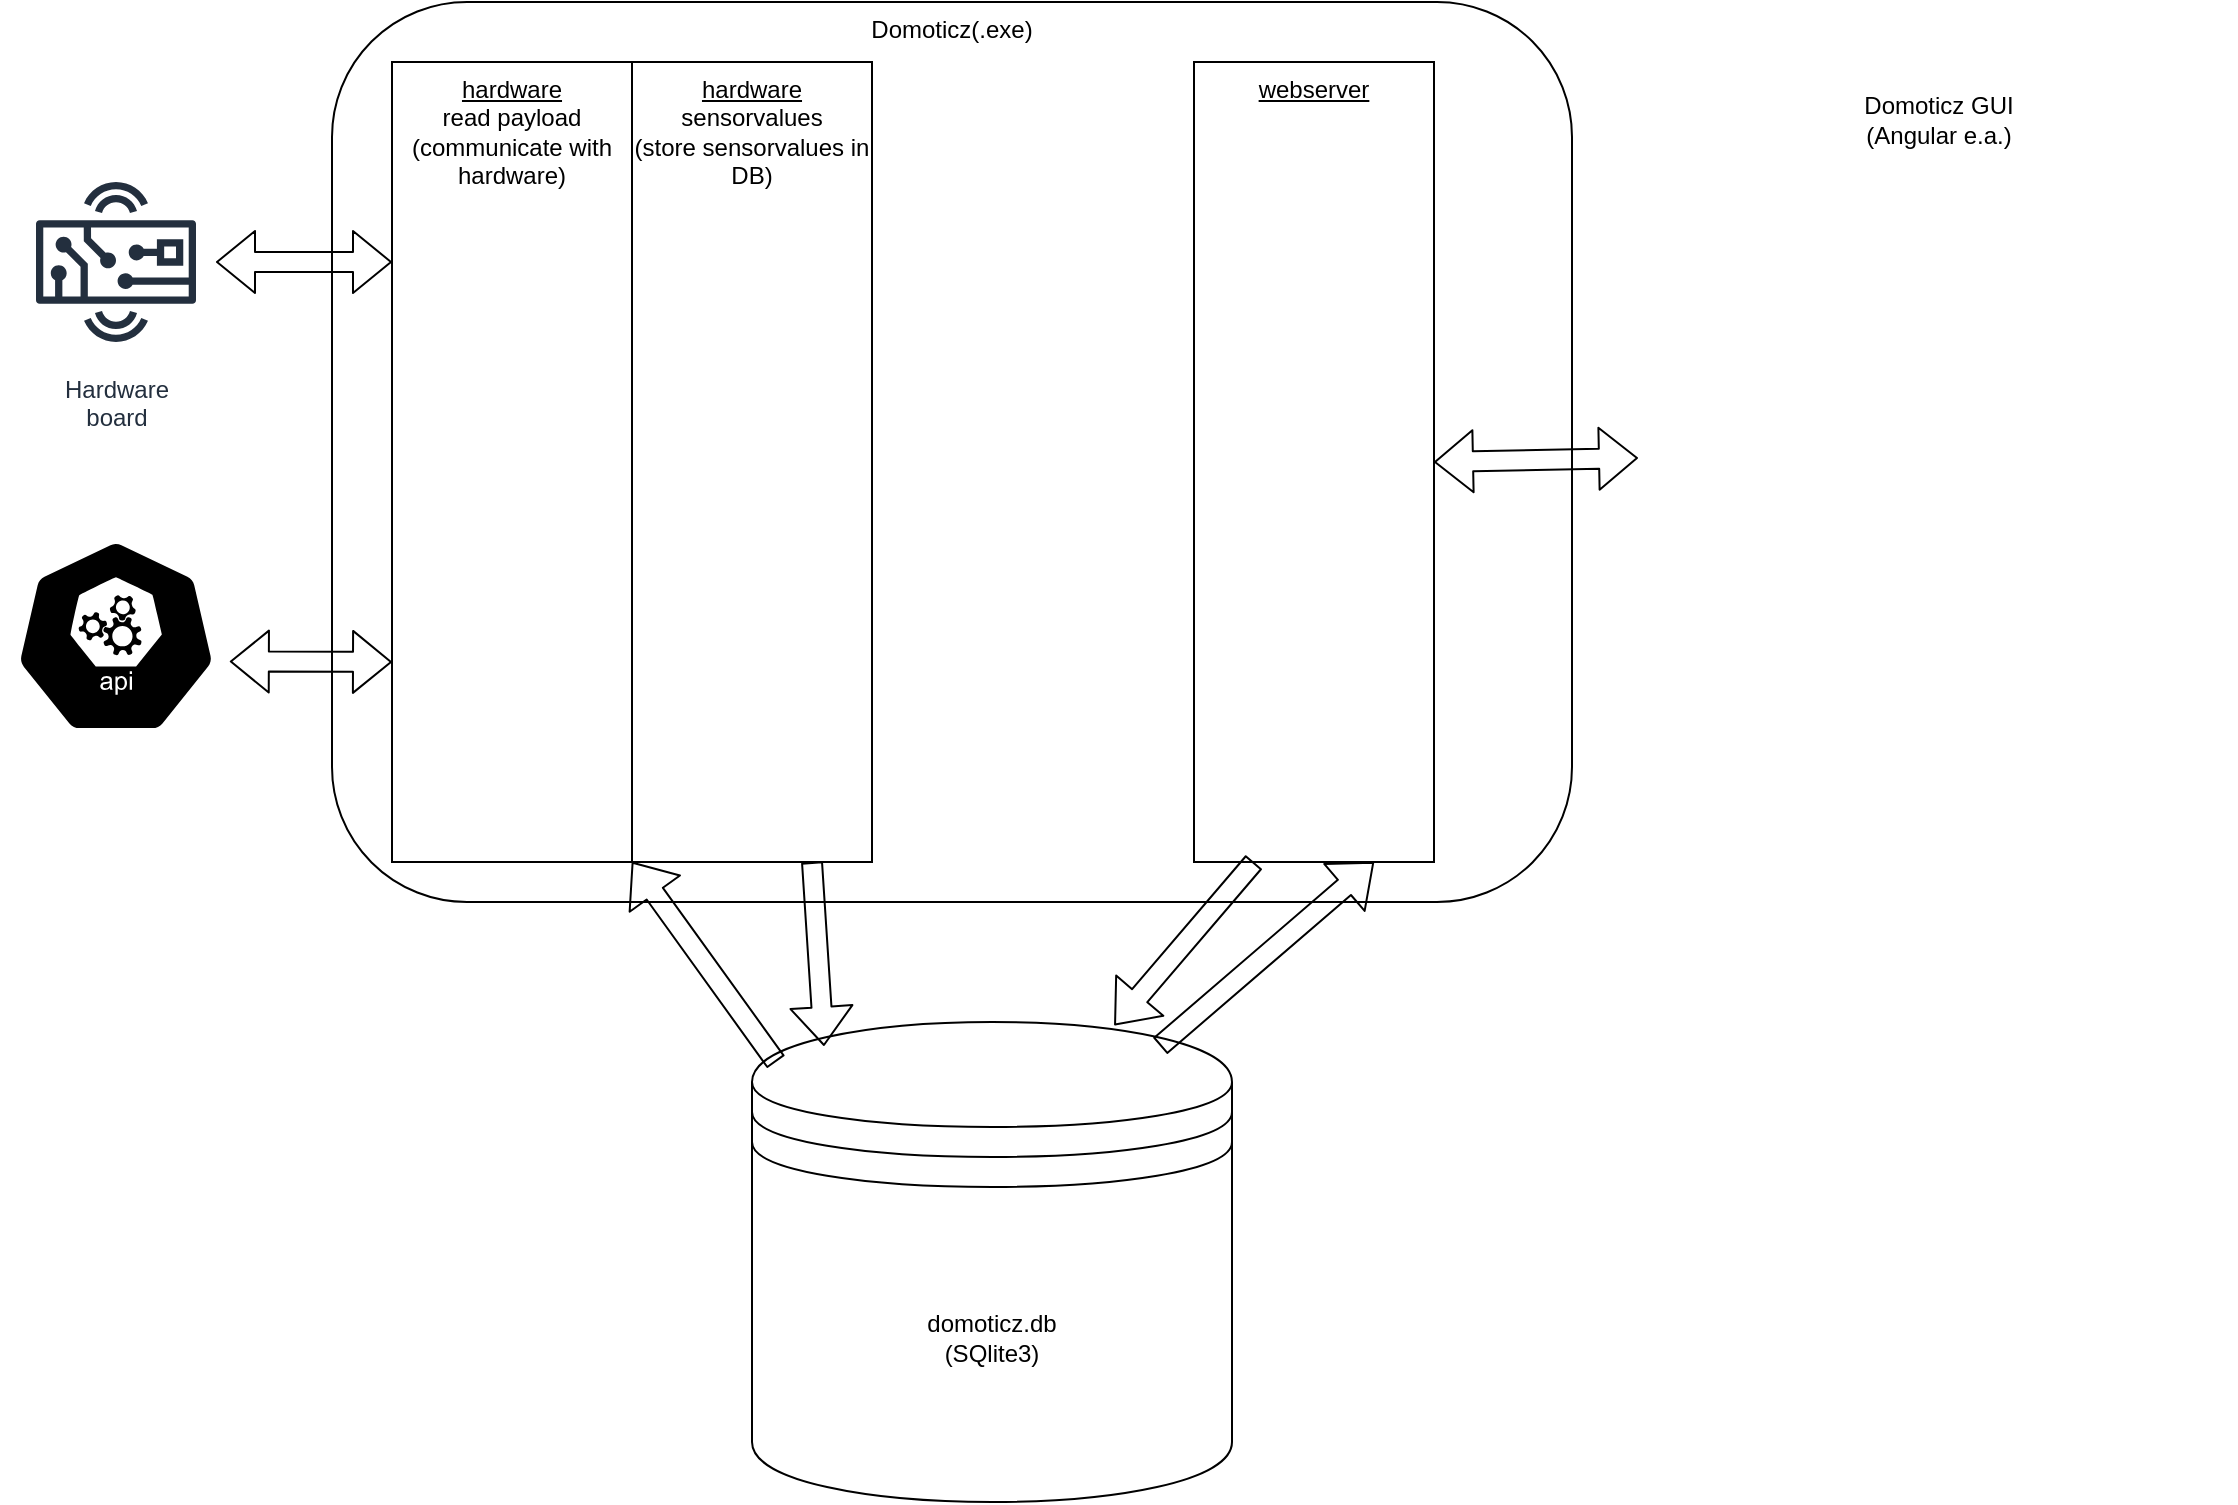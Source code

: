 <mxfile version="13.7.7" type="device"><diagram id="0s-_RF3mTAybDip1sZDd" name="Page-1"><mxGraphModel dx="1497" dy="833" grid="1" gridSize="10" guides="1" tooltips="1" connect="1" arrows="1" fold="1" page="1" pageScale="1" pageWidth="1169" pageHeight="827" math="0" shadow="0"><root><mxCell id="0"/><mxCell id="1" parent="0"/><mxCell id="rmTuMDKC0UcvyQbt8f3N-1" value="domoticz.db&lt;br&gt;(SQlite3)" style="shape=datastore;whiteSpace=wrap;html=1;" vertex="1" parent="1"><mxGeometry x="388" y="540" width="240" height="240" as="geometry"/></mxCell><mxCell id="rmTuMDKC0UcvyQbt8f3N-2" value="Domoticz(.exe)" style="rounded=1;whiteSpace=wrap;html=1;verticalAlign=top;" vertex="1" parent="1"><mxGeometry x="178" y="30" width="620" height="450" as="geometry"/></mxCell><mxCell id="rmTuMDKC0UcvyQbt8f3N-3" value="Domoticz GUI&lt;br&gt;(Angular e.a.)" style="shape=image;html=1;verticalAlign=bottom;verticalLabelPosition=top;labelBackgroundColor=#ffffff;imageAspect=0;aspect=fixed;image=https://cdn1.iconfinder.com/data/icons/social-media-outline-6/128/SocialMedia_Website-Outline-128.png;labelPosition=center;align=center;" vertex="1" parent="1"><mxGeometry x="831" y="105.5" width="299" height="299" as="geometry"/></mxCell><mxCell id="rmTuMDKC0UcvyQbt8f3N-4" value="&lt;u&gt;hardware&lt;/u&gt;&lt;br&gt;&lt;div&gt;read payload&lt;br&gt;(communicate with hardware)&lt;br&gt;&lt;/div&gt;" style="rounded=0;whiteSpace=wrap;html=1;verticalAlign=top;" vertex="1" parent="1"><mxGeometry x="208" y="60" width="120" height="400" as="geometry"/></mxCell><mxCell id="rmTuMDKC0UcvyQbt8f3N-5" value="&lt;u&gt;hardware&lt;/u&gt;&lt;br&gt;sensorvalues&lt;br&gt;(store sensorvalues in DB)" style="rounded=0;whiteSpace=wrap;html=1;verticalAlign=top;" vertex="1" parent="1"><mxGeometry x="328" y="60" width="120" height="400" as="geometry"/></mxCell><mxCell id="rmTuMDKC0UcvyQbt8f3N-6" value="&lt;u&gt;webserver&lt;/u&gt;" style="rounded=0;whiteSpace=wrap;html=1;verticalAlign=top;" vertex="1" parent="1"><mxGeometry x="609" y="60" width="120" height="400" as="geometry"/></mxCell><mxCell id="rmTuMDKC0UcvyQbt8f3N-8" value="Hardware&#xA;board" style="outlineConnect=0;fontColor=#232F3E;gradientColor=none;strokeColor=#232F3E;fillColor=#ffffff;dashed=0;verticalLabelPosition=bottom;verticalAlign=top;align=center;html=1;fontSize=12;fontStyle=0;aspect=fixed;shape=mxgraph.aws4.resourceIcon;resIcon=mxgraph.aws4.hardware_board;" vertex="1" parent="1"><mxGeometry x="20" y="110" width="100" height="100" as="geometry"/></mxCell><mxCell id="rmTuMDKC0UcvyQbt8f3N-11" value="" style="html=1;dashed=0;whitespace=wrap;strokeColor=#ffffff;points=[[0.005,0.63,0],[0.1,0.2,0],[0.9,0.2,0],[0.5,0,0],[0.995,0.63,0],[0.72,0.99,0],[0.5,1,0],[0.28,0.99,0]];shape=mxgraph.kubernetes.icon;prIcon=api;fillColor=#000000;" vertex="1" parent="1"><mxGeometry x="12.5" y="298" width="115" height="98" as="geometry"/></mxCell><mxCell id="rmTuMDKC0UcvyQbt8f3N-12" value="" style="shape=flexArrow;endArrow=classic;html=1;exitX=0.75;exitY=1;exitDx=0;exitDy=0;entryX=0.15;entryY=0.05;entryDx=0;entryDy=0;entryPerimeter=0;" edge="1" parent="1" source="rmTuMDKC0UcvyQbt8f3N-5" target="rmTuMDKC0UcvyQbt8f3N-1"><mxGeometry width="50" height="50" relative="1" as="geometry"><mxPoint x="560" y="420" as="sourcePoint"/><mxPoint x="610" y="370" as="targetPoint"/></mxGeometry></mxCell><mxCell id="rmTuMDKC0UcvyQbt8f3N-13" value="" style="shape=flexArrow;endArrow=classic;html=1;entryX=0;entryY=1;entryDx=0;entryDy=0;" edge="1" parent="1" target="rmTuMDKC0UcvyQbt8f3N-5"><mxGeometry width="50" height="50" relative="1" as="geometry"><mxPoint x="400" y="560" as="sourcePoint"/><mxPoint x="271.0" y="602" as="targetPoint"/></mxGeometry></mxCell><mxCell id="rmTuMDKC0UcvyQbt8f3N-14" value="" style="shape=flexArrow;endArrow=classic;html=1;exitX=0.85;exitY=0.05;exitDx=0;exitDy=0;entryX=0.75;entryY=1;entryDx=0;entryDy=0;exitPerimeter=0;" edge="1" parent="1" source="rmTuMDKC0UcvyQbt8f3N-1" target="rmTuMDKC0UcvyQbt8f3N-6"><mxGeometry width="50" height="50" relative="1" as="geometry"><mxPoint x="428" y="470" as="sourcePoint"/><mxPoint x="434.0" y="562" as="targetPoint"/></mxGeometry></mxCell><mxCell id="rmTuMDKC0UcvyQbt8f3N-15" value="" style="shape=flexArrow;endArrow=classic;html=1;exitX=0.25;exitY=1;exitDx=0;exitDy=0;entryX=0.755;entryY=0.007;entryDx=0;entryDy=0;entryPerimeter=0;" edge="1" parent="1" source="rmTuMDKC0UcvyQbt8f3N-6" target="rmTuMDKC0UcvyQbt8f3N-1"><mxGeometry width="50" height="50" relative="1" as="geometry"><mxPoint x="418" y="460" as="sourcePoint"/><mxPoint x="530" y="530" as="targetPoint"/></mxGeometry></mxCell><mxCell id="rmTuMDKC0UcvyQbt8f3N-16" value="" style="shape=flexArrow;endArrow=classic;startArrow=classic;html=1;entryX=0;entryY=0.25;entryDx=0;entryDy=0;" edge="1" parent="1" source="rmTuMDKC0UcvyQbt8f3N-8" target="rmTuMDKC0UcvyQbt8f3N-4"><mxGeometry width="50" height="50" relative="1" as="geometry"><mxPoint x="560" y="420" as="sourcePoint"/><mxPoint x="610" y="370" as="targetPoint"/></mxGeometry></mxCell><mxCell id="rmTuMDKC0UcvyQbt8f3N-17" value="" style="shape=flexArrow;endArrow=classic;startArrow=classic;html=1;entryX=0;entryY=0.75;entryDx=0;entryDy=0;exitX=0.995;exitY=0.63;exitDx=0;exitDy=0;exitPerimeter=0;" edge="1" parent="1" source="rmTuMDKC0UcvyQbt8f3N-11" target="rmTuMDKC0UcvyQbt8f3N-4"><mxGeometry width="50" height="50" relative="1" as="geometry"><mxPoint x="120" y="153.623" as="sourcePoint"/><mxPoint x="208" y="160" as="targetPoint"/></mxGeometry></mxCell><mxCell id="rmTuMDKC0UcvyQbt8f3N-18" value="" style="shape=flexArrow;endArrow=classic;startArrow=classic;html=1;exitX=1;exitY=0.5;exitDx=0;exitDy=0;" edge="1" parent="1" source="rmTuMDKC0UcvyQbt8f3N-6" target="rmTuMDKC0UcvyQbt8f3N-3"><mxGeometry width="50" height="50" relative="1" as="geometry"><mxPoint x="120" y="160" as="sourcePoint"/><mxPoint x="208" y="160" as="targetPoint"/></mxGeometry></mxCell></root></mxGraphModel></diagram></mxfile>